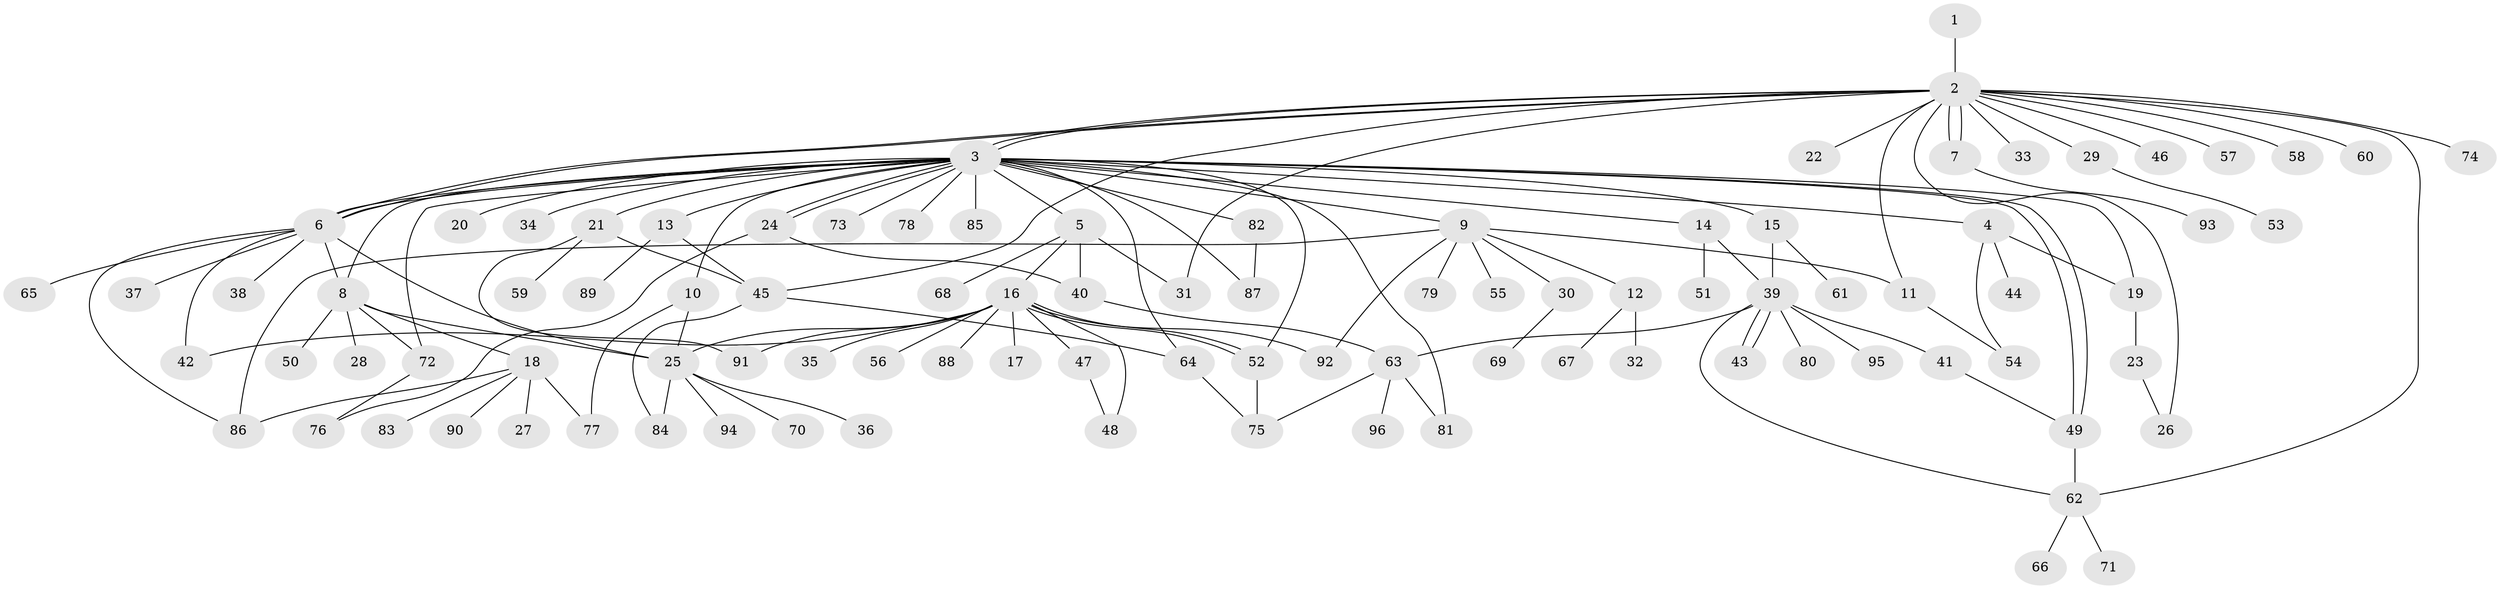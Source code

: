 // coarse degree distribution, {1: 0.5277777777777778, 20: 0.013888888888888888, 27: 0.013888888888888888, 3: 0.06944444444444445, 5: 0.027777777777777776, 10: 0.013888888888888888, 2: 0.16666666666666666, 12: 0.027777777777777776, 8: 0.013888888888888888, 6: 0.013888888888888888, 7: 0.013888888888888888, 4: 0.08333333333333333, 9: 0.013888888888888888}
// Generated by graph-tools (version 1.1) at 2025/51/02/27/25 19:51:59]
// undirected, 96 vertices, 137 edges
graph export_dot {
graph [start="1"]
  node [color=gray90,style=filled];
  1;
  2;
  3;
  4;
  5;
  6;
  7;
  8;
  9;
  10;
  11;
  12;
  13;
  14;
  15;
  16;
  17;
  18;
  19;
  20;
  21;
  22;
  23;
  24;
  25;
  26;
  27;
  28;
  29;
  30;
  31;
  32;
  33;
  34;
  35;
  36;
  37;
  38;
  39;
  40;
  41;
  42;
  43;
  44;
  45;
  46;
  47;
  48;
  49;
  50;
  51;
  52;
  53;
  54;
  55;
  56;
  57;
  58;
  59;
  60;
  61;
  62;
  63;
  64;
  65;
  66;
  67;
  68;
  69;
  70;
  71;
  72;
  73;
  74;
  75;
  76;
  77;
  78;
  79;
  80;
  81;
  82;
  83;
  84;
  85;
  86;
  87;
  88;
  89;
  90;
  91;
  92;
  93;
  94;
  95;
  96;
  1 -- 2;
  2 -- 3;
  2 -- 3;
  2 -- 6;
  2 -- 6;
  2 -- 7;
  2 -- 7;
  2 -- 11;
  2 -- 22;
  2 -- 26;
  2 -- 29;
  2 -- 31;
  2 -- 33;
  2 -- 45;
  2 -- 46;
  2 -- 57;
  2 -- 58;
  2 -- 60;
  2 -- 62;
  2 -- 74;
  3 -- 4;
  3 -- 5;
  3 -- 6;
  3 -- 6;
  3 -- 8;
  3 -- 9;
  3 -- 10;
  3 -- 13;
  3 -- 14;
  3 -- 15;
  3 -- 19;
  3 -- 20;
  3 -- 21;
  3 -- 24;
  3 -- 24;
  3 -- 34;
  3 -- 49;
  3 -- 49;
  3 -- 52;
  3 -- 64;
  3 -- 72;
  3 -- 73;
  3 -- 78;
  3 -- 81;
  3 -- 82;
  3 -- 85;
  3 -- 87;
  4 -- 19;
  4 -- 44;
  4 -- 54;
  5 -- 16;
  5 -- 31;
  5 -- 40;
  5 -- 68;
  6 -- 8;
  6 -- 25;
  6 -- 37;
  6 -- 38;
  6 -- 42;
  6 -- 65;
  6 -- 86;
  7 -- 93;
  8 -- 18;
  8 -- 25;
  8 -- 28;
  8 -- 50;
  8 -- 72;
  9 -- 11;
  9 -- 12;
  9 -- 30;
  9 -- 55;
  9 -- 79;
  9 -- 86;
  9 -- 92;
  10 -- 25;
  10 -- 77;
  11 -- 54;
  12 -- 32;
  12 -- 67;
  13 -- 45;
  13 -- 89;
  14 -- 39;
  14 -- 51;
  15 -- 39;
  15 -- 61;
  16 -- 17;
  16 -- 25;
  16 -- 35;
  16 -- 42;
  16 -- 47;
  16 -- 48;
  16 -- 52;
  16 -- 52;
  16 -- 56;
  16 -- 88;
  16 -- 91;
  16 -- 92;
  18 -- 27;
  18 -- 77;
  18 -- 83;
  18 -- 86;
  18 -- 90;
  19 -- 23;
  21 -- 45;
  21 -- 59;
  21 -- 91;
  23 -- 26;
  24 -- 40;
  24 -- 76;
  25 -- 36;
  25 -- 70;
  25 -- 84;
  25 -- 94;
  29 -- 53;
  30 -- 69;
  39 -- 41;
  39 -- 43;
  39 -- 43;
  39 -- 62;
  39 -- 63;
  39 -- 80;
  39 -- 95;
  40 -- 63;
  41 -- 49;
  45 -- 64;
  45 -- 84;
  47 -- 48;
  49 -- 62;
  52 -- 75;
  62 -- 66;
  62 -- 71;
  63 -- 75;
  63 -- 81;
  63 -- 96;
  64 -- 75;
  72 -- 76;
  82 -- 87;
}
